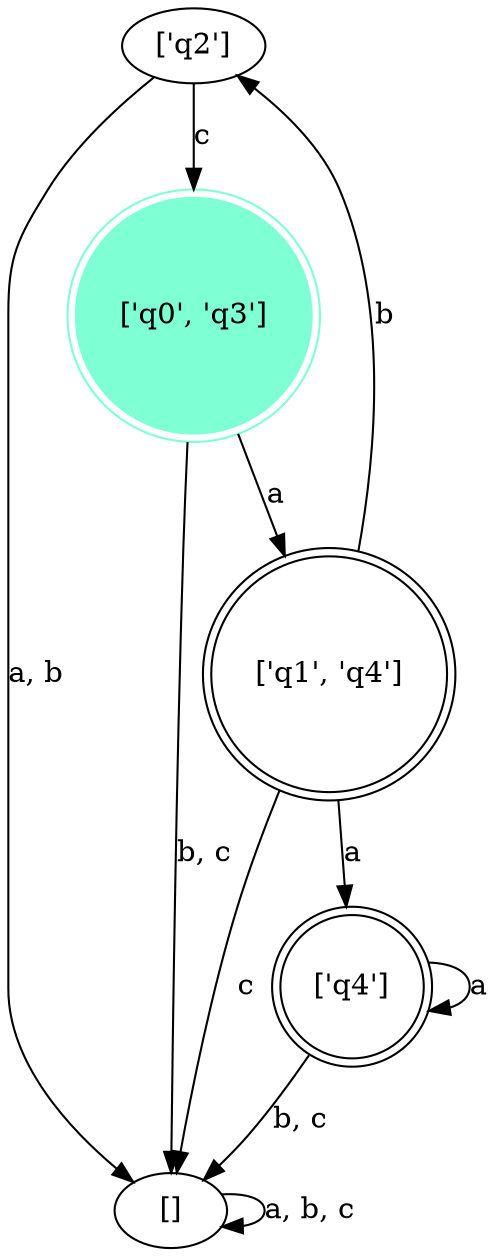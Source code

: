 // FSM
digraph {
	"[]"
	"['q2']"
	node [shape=doublecircle]
	"['q4']"
	"['q1', 'q4']"
	node [color=aquamarine shape=doublecircle style=filled]
	"['q0', 'q3']"
	node [shape=circle]
	"['q0', 'q3']" -> "['q1', 'q4']" [label=a]
	"['q0', 'q3']" -> "[]" [label="b, c"]
	"['q1', 'q4']" -> "['q4']" [label=a]
	"['q1', 'q4']" -> "['q2']" [label=b]
	"['q1', 'q4']" -> "[]" [label=c]
	"[]" -> "[]" [label="a, b, c"]
	"['q4']" -> "['q4']" [label=a]
	"['q4']" -> "[]" [label="b, c"]
	"['q2']" -> "[]" [label="a, b"]
	"['q2']" -> "['q0', 'q3']" [label=c]
}
